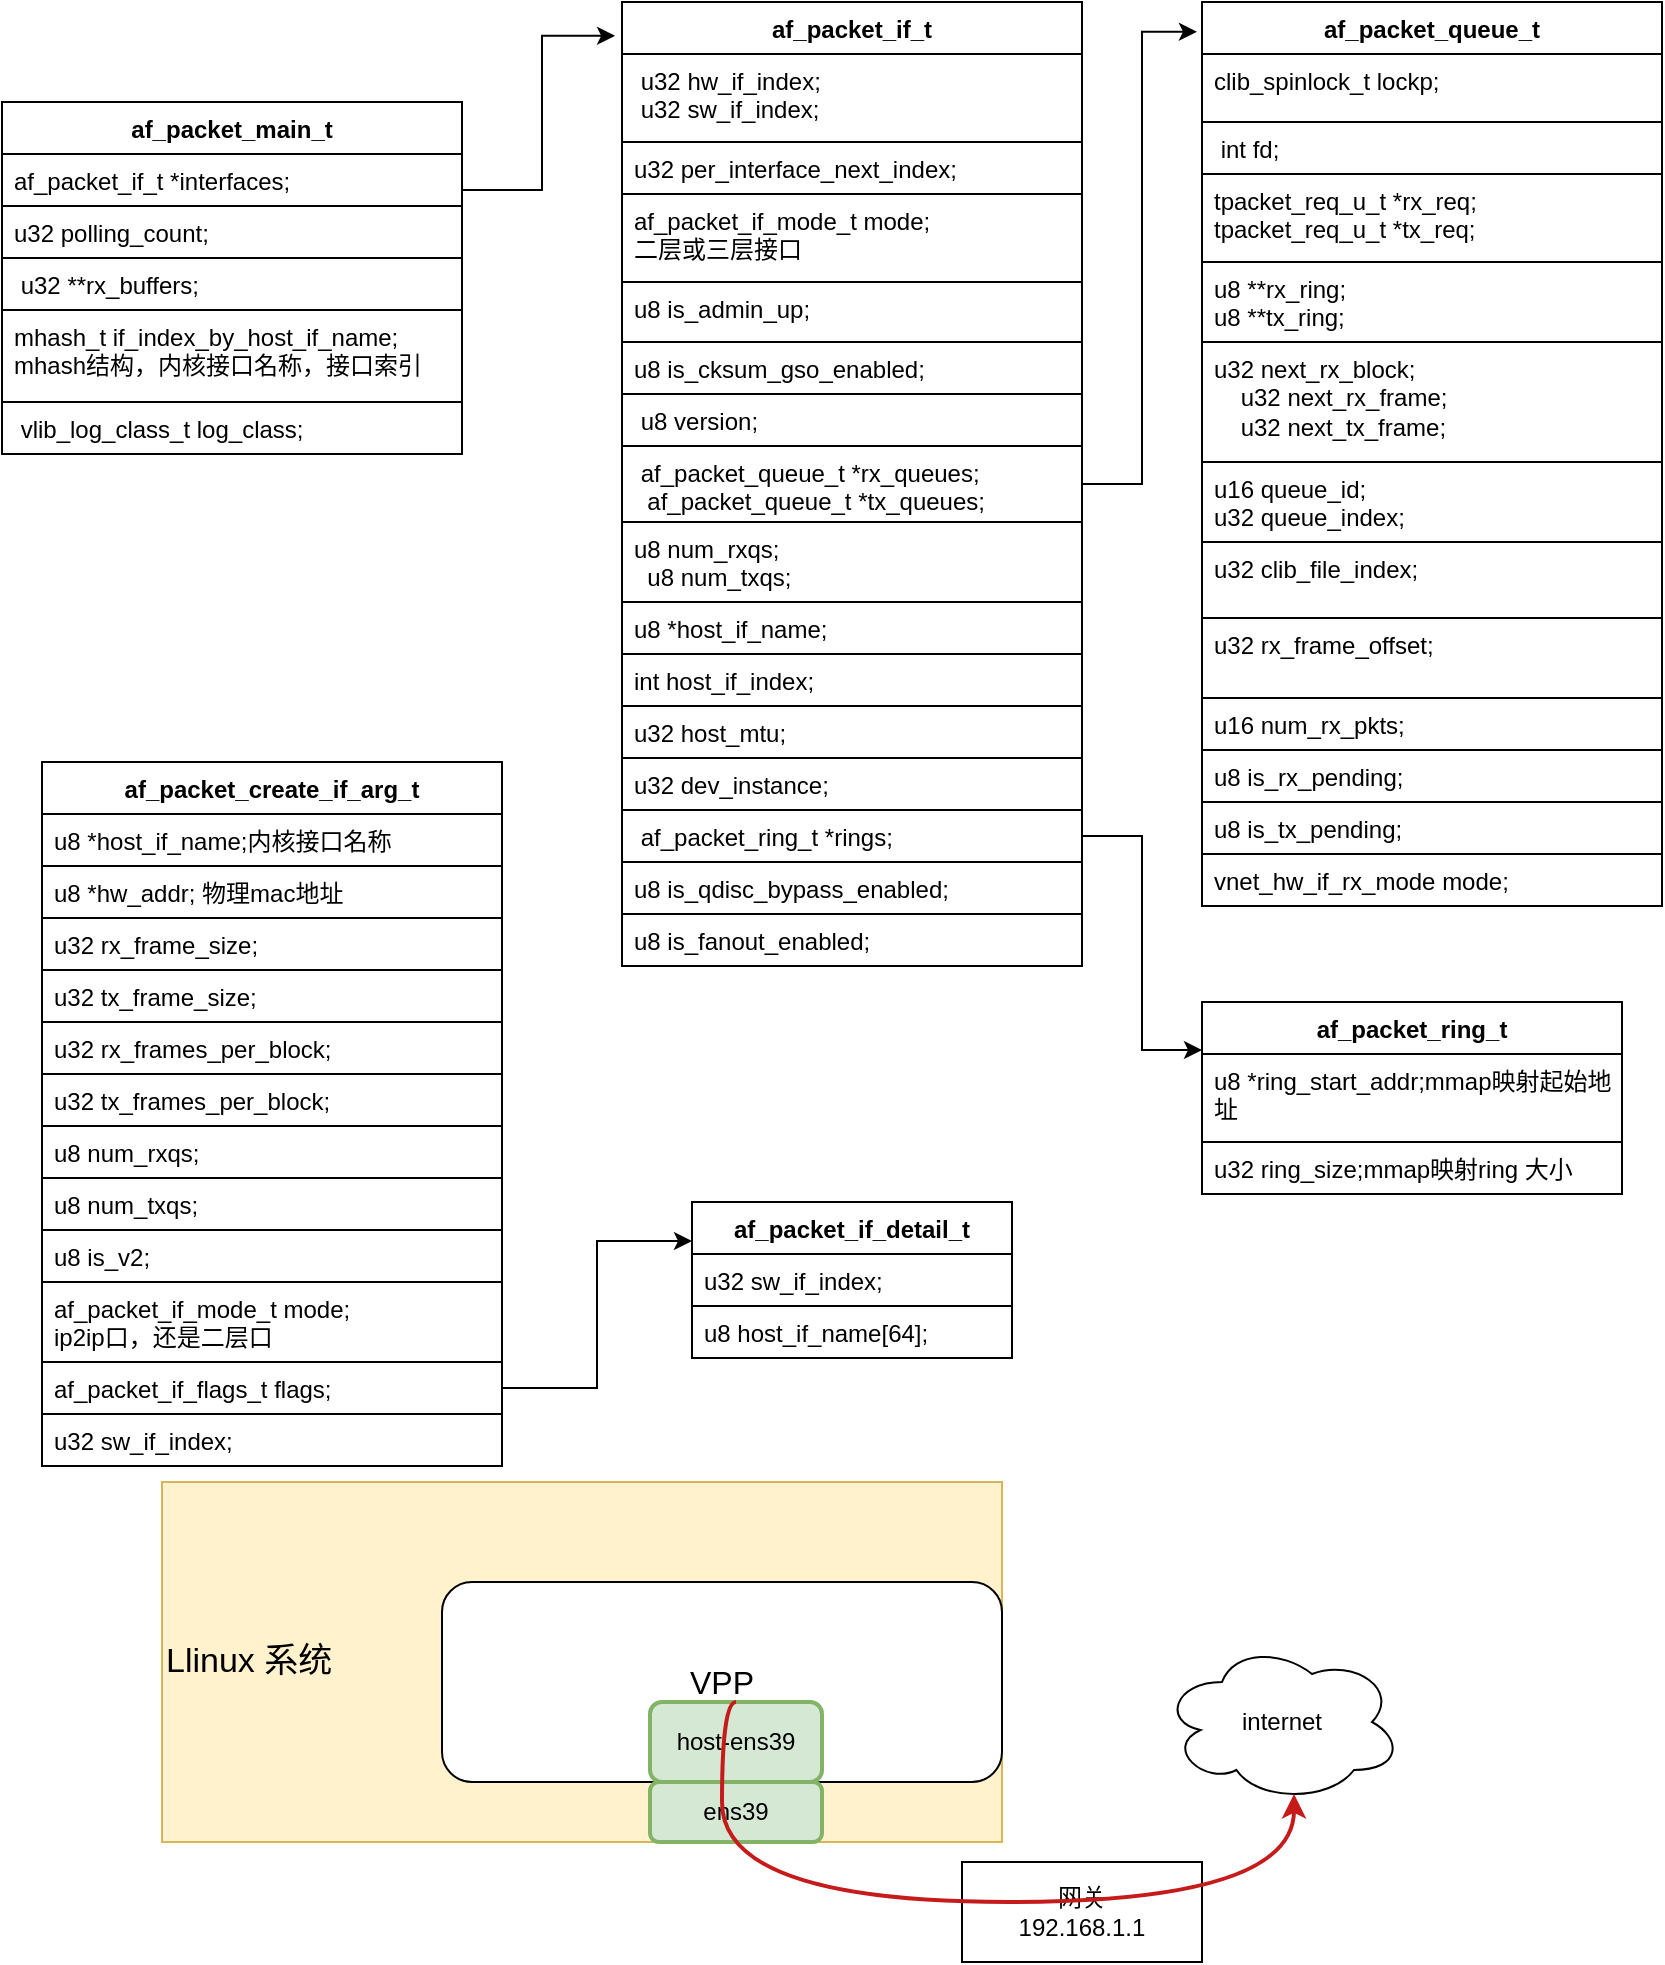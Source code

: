 <mxfile version="21.2.1" type="github">
  <diagram name="第 1 页" id="brIz1YYcEcLa56amQANt">
    <mxGraphModel dx="954" dy="535" grid="1" gridSize="10" guides="1" tooltips="1" connect="1" arrows="1" fold="1" page="1" pageScale="1" pageWidth="827" pageHeight="1169" math="0" shadow="0">
      <root>
        <mxCell id="0" />
        <mxCell id="1" parent="0" />
        <mxCell id="RabYV98IqX3zX3TKSihr-9" value="网关&lt;br&gt;192.168.1.1" style="rounded=0;whiteSpace=wrap;html=1;" parent="1" vertex="1">
          <mxGeometry x="510" y="970" width="120" height="50" as="geometry" />
        </mxCell>
        <mxCell id="RabYV98IqX3zX3TKSihr-1" value="&lt;font style=&quot;font-size: 17px;&quot;&gt;Llinux 系统&lt;/font&gt;" style="rounded=0;whiteSpace=wrap;html=1;align=left;fillColor=#fff2cc;strokeColor=#d6b656;" parent="1" vertex="1">
          <mxGeometry x="110" y="780" width="420" height="180" as="geometry" />
        </mxCell>
        <mxCell id="RabYV98IqX3zX3TKSihr-2" value="&lt;font style=&quot;font-size: 16px;&quot;&gt;VPP&lt;/font&gt;" style="rounded=1;whiteSpace=wrap;html=1;" parent="1" vertex="1">
          <mxGeometry x="250" y="830" width="280" height="100" as="geometry" />
        </mxCell>
        <mxCell id="RabYV98IqX3zX3TKSihr-3" value="host-ens39" style="text;html=1;strokeColor=#82b366;fillColor=#d5e8d4;align=center;verticalAlign=middle;whiteSpace=wrap;rounded=1;strokeWidth=2;" parent="1" vertex="1">
          <mxGeometry x="354" y="890" width="86" height="40" as="geometry" />
        </mxCell>
        <mxCell id="RabYV98IqX3zX3TKSihr-4" value="ens39" style="text;html=1;strokeColor=#82b366;fillColor=#d5e8d4;align=center;verticalAlign=middle;whiteSpace=wrap;rounded=1;strokeWidth=2;" parent="1" vertex="1">
          <mxGeometry x="354" y="930" width="86" height="30" as="geometry" />
        </mxCell>
        <mxCell id="RabYV98IqX3zX3TKSihr-6" value="internet" style="ellipse;shape=cloud;whiteSpace=wrap;html=1;" parent="1" vertex="1">
          <mxGeometry x="610" y="860" width="120" height="80" as="geometry" />
        </mxCell>
        <mxCell id="RabYV98IqX3zX3TKSihr-8" style="edgeStyle=orthogonalEdgeStyle;curved=1;rounded=0;orthogonalLoop=1;jettySize=auto;html=1;exitX=0.5;exitY=0;exitDx=0;exitDy=0;entryX=0.55;entryY=0.95;entryDx=0;entryDy=0;entryPerimeter=0;strokeWidth=2;strokeColor=#c51b1b;" parent="1" source="RabYV98IqX3zX3TKSihr-3" target="RabYV98IqX3zX3TKSihr-6" edge="1">
          <mxGeometry relative="1" as="geometry">
            <Array as="points">
              <mxPoint x="390" y="890" />
              <mxPoint x="390" y="990" />
              <mxPoint x="676" y="990" />
            </Array>
          </mxGeometry>
        </mxCell>
        <mxCell id="qAgL8ZIY5NCTEiFK67UA-17" style="edgeStyle=orthogonalEdgeStyle;rounded=0;orthogonalLoop=1;jettySize=auto;html=1;exitX=1;exitY=0.25;exitDx=0;exitDy=0;entryX=-0.015;entryY=0.035;entryDx=0;entryDy=0;entryPerimeter=0;" edge="1" parent="1" source="bMESk3u732QU4QVnI4Vg-1" target="bMESk3u732QU4QVnI4Vg-8">
          <mxGeometry relative="1" as="geometry" />
        </mxCell>
        <mxCell id="bMESk3u732QU4QVnI4Vg-1" value="af_packet_main_t" style="swimlane;fontStyle=1;align=center;verticalAlign=top;childLayout=stackLayout;horizontal=1;startSize=26;horizontalStack=0;resizeParent=1;resizeParentMax=0;resizeLast=0;collapsible=1;marginBottom=0;whiteSpace=wrap;html=1;" parent="1" vertex="1">
          <mxGeometry x="30" y="90" width="230" height="176" as="geometry" />
        </mxCell>
        <mxCell id="bMESk3u732QU4QVnI4Vg-2" value="af_packet_if_t *interfaces;" style="text;strokeColor=default;fillColor=default;align=left;verticalAlign=top;spacingLeft=4;spacingRight=4;overflow=hidden;rotatable=0;points=[[0,0.5],[1,0.5]];portConstraint=eastwest;whiteSpace=wrap;html=1;" parent="bMESk3u732QU4QVnI4Vg-1" vertex="1">
          <mxGeometry y="26" width="230" height="26" as="geometry" />
        </mxCell>
        <mxCell id="bMESk3u732QU4QVnI4Vg-4" value="u32 polling_count;" style="text;strokeColor=default;fillColor=default;align=left;verticalAlign=top;spacingLeft=4;spacingRight=4;overflow=hidden;rotatable=0;points=[[0,0.5],[1,0.5]];portConstraint=eastwest;whiteSpace=wrap;html=1;" parent="bMESk3u732QU4QVnI4Vg-1" vertex="1">
          <mxGeometry y="52" width="230" height="26" as="geometry" />
        </mxCell>
        <mxCell id="bMESk3u732QU4QVnI4Vg-5" value="&amp;nbsp;u32 **rx_buffers;" style="text;strokeColor=default;fillColor=default;align=left;verticalAlign=top;spacingLeft=4;spacingRight=4;overflow=hidden;rotatable=0;points=[[0,0.5],[1,0.5]];portConstraint=eastwest;whiteSpace=wrap;html=1;" parent="bMESk3u732QU4QVnI4Vg-1" vertex="1">
          <mxGeometry y="78" width="230" height="26" as="geometry" />
        </mxCell>
        <mxCell id="bMESk3u732QU4QVnI4Vg-6" value="mhash_t if_index_by_host_if_name;&lt;br&gt;mhash结构，内核接口名称，接口索引" style="text;strokeColor=default;fillColor=default;align=left;verticalAlign=top;spacingLeft=4;spacingRight=4;overflow=hidden;rotatable=0;points=[[0,0.5],[1,0.5]];portConstraint=eastwest;whiteSpace=wrap;html=1;" parent="bMESk3u732QU4QVnI4Vg-1" vertex="1">
          <mxGeometry y="104" width="230" height="46" as="geometry" />
        </mxCell>
        <mxCell id="bMESk3u732QU4QVnI4Vg-7" value="&amp;nbsp;vlib_log_class_t log_class;" style="text;strokeColor=default;fillColor=default;align=left;verticalAlign=top;spacingLeft=4;spacingRight=4;overflow=hidden;rotatable=0;points=[[0,0.5],[1,0.5]];portConstraint=eastwest;whiteSpace=wrap;html=1;" parent="bMESk3u732QU4QVnI4Vg-1" vertex="1">
          <mxGeometry y="150" width="230" height="26" as="geometry" />
        </mxCell>
        <mxCell id="qAgL8ZIY5NCTEiFK67UA-18" style="edgeStyle=orthogonalEdgeStyle;rounded=0;orthogonalLoop=1;jettySize=auto;html=1;exitX=1;exitY=0.5;exitDx=0;exitDy=0;entryX=-0.011;entryY=0.033;entryDx=0;entryDy=0;entryPerimeter=0;" edge="1" parent="1" source="bMESk3u732QU4QVnI4Vg-8" target="qAgL8ZIY5NCTEiFK67UA-1">
          <mxGeometry relative="1" as="geometry" />
        </mxCell>
        <mxCell id="bMESk3u732QU4QVnI4Vg-8" value="af_packet_if_t" style="swimlane;fontStyle=1;align=center;verticalAlign=top;childLayout=stackLayout;horizontal=1;startSize=26;horizontalStack=0;resizeParent=1;resizeParentMax=0;resizeLast=0;collapsible=1;marginBottom=0;whiteSpace=wrap;html=1;" parent="1" vertex="1">
          <mxGeometry x="340" y="40" width="230" height="482" as="geometry" />
        </mxCell>
        <mxCell id="bMESk3u732QU4QVnI4Vg-9" value="&lt;div&gt;&amp;nbsp;u32 hw_if_index;&lt;/div&gt;&lt;div&gt;&amp;nbsp;u32 sw_if_index;&lt;/div&gt;" style="text;strokeColor=default;fillColor=default;align=left;verticalAlign=top;spacingLeft=4;spacingRight=4;overflow=hidden;rotatable=0;points=[[0,0.5],[1,0.5]];portConstraint=eastwest;whiteSpace=wrap;html=1;" parent="bMESk3u732QU4QVnI4Vg-8" vertex="1">
          <mxGeometry y="26" width="230" height="44" as="geometry" />
        </mxCell>
        <mxCell id="bMESk3u732QU4QVnI4Vg-10" value="u32 per_interface_next_index;" style="text;strokeColor=default;fillColor=default;align=left;verticalAlign=top;spacingLeft=4;spacingRight=4;overflow=hidden;rotatable=0;points=[[0,0.5],[1,0.5]];portConstraint=eastwest;whiteSpace=wrap;html=1;" parent="bMESk3u732QU4QVnI4Vg-8" vertex="1">
          <mxGeometry y="70" width="230" height="26" as="geometry" />
        </mxCell>
        <mxCell id="bMESk3u732QU4QVnI4Vg-11" value="af_packet_if_mode_t mode;&amp;nbsp;&lt;br&gt;二层或三层接口&amp;nbsp;" style="text;strokeColor=default;fillColor=default;align=left;verticalAlign=top;spacingLeft=4;spacingRight=4;overflow=hidden;rotatable=0;points=[[0,0.5],[1,0.5]];portConstraint=eastwest;whiteSpace=wrap;html=1;" parent="bMESk3u732QU4QVnI4Vg-8" vertex="1">
          <mxGeometry y="96" width="230" height="44" as="geometry" />
        </mxCell>
        <mxCell id="bMESk3u732QU4QVnI4Vg-12" value="u8 is_admin_up;" style="text;strokeColor=default;fillColor=default;align=left;verticalAlign=top;spacingLeft=4;spacingRight=4;overflow=hidden;rotatable=0;points=[[0,0.5],[1,0.5]];portConstraint=eastwest;whiteSpace=wrap;html=1;" parent="bMESk3u732QU4QVnI4Vg-8" vertex="1">
          <mxGeometry y="140" width="230" height="30" as="geometry" />
        </mxCell>
        <mxCell id="bMESk3u732QU4QVnI4Vg-13" value="u8 is_cksum_gso_enabled;" style="text;strokeColor=default;fillColor=default;align=left;verticalAlign=top;spacingLeft=4;spacingRight=4;overflow=hidden;rotatable=0;points=[[0,0.5],[1,0.5]];portConstraint=eastwest;whiteSpace=wrap;html=1;" parent="bMESk3u732QU4QVnI4Vg-8" vertex="1">
          <mxGeometry y="170" width="230" height="26" as="geometry" />
        </mxCell>
        <mxCell id="bMESk3u732QU4QVnI4Vg-14" value="&amp;nbsp;u8 version;" style="text;strokeColor=default;fillColor=default;align=left;verticalAlign=top;spacingLeft=4;spacingRight=4;overflow=hidden;rotatable=0;points=[[0,0.5],[1,0.5]];portConstraint=eastwest;whiteSpace=wrap;html=1;" parent="bMESk3u732QU4QVnI4Vg-8" vertex="1">
          <mxGeometry y="196" width="230" height="26" as="geometry" />
        </mxCell>
        <mxCell id="bMESk3u732QU4QVnI4Vg-15" value="&lt;div&gt;&amp;nbsp;af_packet_queue_t *rx_queues;&lt;/div&gt;&lt;div&gt;&amp;nbsp; af_packet_queue_t *tx_queues;&lt;/div&gt;" style="text;strokeColor=default;fillColor=default;align=left;verticalAlign=top;spacingLeft=4;spacingRight=4;overflow=hidden;rotatable=0;points=[[0,0.5],[1,0.5]];portConstraint=eastwest;whiteSpace=wrap;html=1;" parent="bMESk3u732QU4QVnI4Vg-8" vertex="1">
          <mxGeometry y="222" width="230" height="38" as="geometry" />
        </mxCell>
        <mxCell id="bMESk3u732QU4QVnI4Vg-16" value="&lt;div&gt;u8 num_rxqs;&lt;/div&gt;&lt;div&gt;&amp;nbsp; u8 num_txqs;&lt;/div&gt;" style="text;strokeColor=default;fillColor=default;align=left;verticalAlign=top;spacingLeft=4;spacingRight=4;overflow=hidden;rotatable=0;points=[[0,0.5],[1,0.5]];portConstraint=eastwest;whiteSpace=wrap;html=1;" parent="bMESk3u732QU4QVnI4Vg-8" vertex="1">
          <mxGeometry y="260" width="230" height="40" as="geometry" />
        </mxCell>
        <mxCell id="bMESk3u732QU4QVnI4Vg-17" value="u8 *host_if_name;" style="text;strokeColor=default;fillColor=default;align=left;verticalAlign=top;spacingLeft=4;spacingRight=4;overflow=hidden;rotatable=0;points=[[0,0.5],[1,0.5]];portConstraint=eastwest;whiteSpace=wrap;html=1;" parent="bMESk3u732QU4QVnI4Vg-8" vertex="1">
          <mxGeometry y="300" width="230" height="26" as="geometry" />
        </mxCell>
        <mxCell id="bMESk3u732QU4QVnI4Vg-18" value="int host_if_index;" style="text;strokeColor=default;fillColor=default;align=left;verticalAlign=top;spacingLeft=4;spacingRight=4;overflow=hidden;rotatable=0;points=[[0,0.5],[1,0.5]];portConstraint=eastwest;whiteSpace=wrap;html=1;" parent="bMESk3u732QU4QVnI4Vg-8" vertex="1">
          <mxGeometry y="326" width="230" height="26" as="geometry" />
        </mxCell>
        <mxCell id="bMESk3u732QU4QVnI4Vg-19" value="u32 host_mtu;" style="text;strokeColor=default;fillColor=default;align=left;verticalAlign=top;spacingLeft=4;spacingRight=4;overflow=hidden;rotatable=0;points=[[0,0.5],[1,0.5]];portConstraint=eastwest;whiteSpace=wrap;html=1;" parent="bMESk3u732QU4QVnI4Vg-8" vertex="1">
          <mxGeometry y="352" width="230" height="26" as="geometry" />
        </mxCell>
        <mxCell id="bMESk3u732QU4QVnI4Vg-20" value="u32 dev_instance;" style="text;strokeColor=default;fillColor=default;align=left;verticalAlign=top;spacingLeft=4;spacingRight=4;overflow=hidden;rotatable=0;points=[[0,0.5],[1,0.5]];portConstraint=eastwest;whiteSpace=wrap;html=1;" parent="bMESk3u732QU4QVnI4Vg-8" vertex="1">
          <mxGeometry y="378" width="230" height="26" as="geometry" />
        </mxCell>
        <mxCell id="bMESk3u732QU4QVnI4Vg-21" value="&amp;nbsp;af_packet_ring_t *rings;" style="text;strokeColor=default;fillColor=default;align=left;verticalAlign=top;spacingLeft=4;spacingRight=4;overflow=hidden;rotatable=0;points=[[0,0.5],[1,0.5]];portConstraint=eastwest;whiteSpace=wrap;html=1;" parent="bMESk3u732QU4QVnI4Vg-8" vertex="1">
          <mxGeometry y="404" width="230" height="26" as="geometry" />
        </mxCell>
        <mxCell id="bMESk3u732QU4QVnI4Vg-22" value="u8 is_qdisc_bypass_enabled;" style="text;strokeColor=default;fillColor=default;align=left;verticalAlign=top;spacingLeft=4;spacingRight=4;overflow=hidden;rotatable=0;points=[[0,0.5],[1,0.5]];portConstraint=eastwest;whiteSpace=wrap;html=1;" parent="bMESk3u732QU4QVnI4Vg-8" vertex="1">
          <mxGeometry y="430" width="230" height="26" as="geometry" />
        </mxCell>
        <mxCell id="bMESk3u732QU4QVnI4Vg-23" value="u8 is_fanout_enabled;" style="text;strokeColor=default;fillColor=default;align=left;verticalAlign=top;spacingLeft=4;spacingRight=4;overflow=hidden;rotatable=0;points=[[0,0.5],[1,0.5]];portConstraint=eastwest;whiteSpace=wrap;html=1;" parent="bMESk3u732QU4QVnI4Vg-8" vertex="1">
          <mxGeometry y="456" width="230" height="26" as="geometry" />
        </mxCell>
        <mxCell id="qAgL8ZIY5NCTEiFK67UA-1" value="af_packet_queue_t" style="swimlane;fontStyle=1;align=center;verticalAlign=top;childLayout=stackLayout;horizontal=1;startSize=26;horizontalStack=0;resizeParent=1;resizeParentMax=0;resizeLast=0;collapsible=1;marginBottom=0;whiteSpace=wrap;html=1;" vertex="1" parent="1">
          <mxGeometry x="630" y="40" width="230" height="452" as="geometry" />
        </mxCell>
        <mxCell id="qAgL8ZIY5NCTEiFK67UA-2" value="clib_spinlock_t lockp;" style="text;strokeColor=default;fillColor=default;align=left;verticalAlign=top;spacingLeft=4;spacingRight=4;overflow=hidden;rotatable=0;points=[[0,0.5],[1,0.5]];portConstraint=eastwest;whiteSpace=wrap;html=1;" vertex="1" parent="qAgL8ZIY5NCTEiFK67UA-1">
          <mxGeometry y="26" width="230" height="34" as="geometry" />
        </mxCell>
        <mxCell id="qAgL8ZIY5NCTEiFK67UA-3" value="&amp;nbsp;int fd;" style="text;strokeColor=default;fillColor=default;align=left;verticalAlign=top;spacingLeft=4;spacingRight=4;overflow=hidden;rotatable=0;points=[[0,0.5],[1,0.5]];portConstraint=eastwest;whiteSpace=wrap;html=1;" vertex="1" parent="qAgL8ZIY5NCTEiFK67UA-1">
          <mxGeometry y="60" width="230" height="26" as="geometry" />
        </mxCell>
        <mxCell id="qAgL8ZIY5NCTEiFK67UA-4" value="&lt;div&gt;tpacket_req_u_t *rx_req;&lt;/div&gt;&lt;div&gt;tpacket_req_u_t *tx_req;&lt;/div&gt;" style="text;strokeColor=default;fillColor=default;align=left;verticalAlign=top;spacingLeft=4;spacingRight=4;overflow=hidden;rotatable=0;points=[[0,0.5],[1,0.5]];portConstraint=eastwest;whiteSpace=wrap;html=1;" vertex="1" parent="qAgL8ZIY5NCTEiFK67UA-1">
          <mxGeometry y="86" width="230" height="44" as="geometry" />
        </mxCell>
        <mxCell id="qAgL8ZIY5NCTEiFK67UA-5" value="&lt;div&gt;u8 **rx_ring;&lt;/div&gt;&lt;div&gt;u8 **tx_ring;&lt;/div&gt;" style="text;strokeColor=default;fillColor=default;align=left;verticalAlign=top;spacingLeft=4;spacingRight=4;overflow=hidden;rotatable=0;points=[[0,0.5],[1,0.5]];portConstraint=eastwest;whiteSpace=wrap;html=1;" vertex="1" parent="qAgL8ZIY5NCTEiFK67UA-1">
          <mxGeometry y="130" width="230" height="40" as="geometry" />
        </mxCell>
        <mxCell id="qAgL8ZIY5NCTEiFK67UA-6" value="&lt;div&gt;u32 next_rx_block;&lt;/div&gt;&lt;div&gt;&amp;nbsp; &amp;nbsp; u32 next_rx_frame;&lt;/div&gt;&lt;div&gt;&amp;nbsp; &amp;nbsp; u32 next_tx_frame;&lt;/div&gt;" style="text;strokeColor=default;fillColor=default;align=left;verticalAlign=top;spacingLeft=4;spacingRight=4;overflow=hidden;rotatable=0;points=[[0,0.5],[1,0.5]];portConstraint=eastwest;whiteSpace=wrap;html=1;" vertex="1" parent="qAgL8ZIY5NCTEiFK67UA-1">
          <mxGeometry y="170" width="230" height="60" as="geometry" />
        </mxCell>
        <mxCell id="qAgL8ZIY5NCTEiFK67UA-7" value="&lt;div&gt;u16 queue_id;&lt;/div&gt;&lt;div&gt;u32 queue_index;&lt;/div&gt;" style="text;strokeColor=default;fillColor=default;align=left;verticalAlign=top;spacingLeft=4;spacingRight=4;overflow=hidden;rotatable=0;points=[[0,0.5],[1,0.5]];portConstraint=eastwest;whiteSpace=wrap;html=1;" vertex="1" parent="qAgL8ZIY5NCTEiFK67UA-1">
          <mxGeometry y="230" width="230" height="40" as="geometry" />
        </mxCell>
        <mxCell id="qAgL8ZIY5NCTEiFK67UA-8" value="u32 clib_file_index;" style="text;strokeColor=default;fillColor=default;align=left;verticalAlign=top;spacingLeft=4;spacingRight=4;overflow=hidden;rotatable=0;points=[[0,0.5],[1,0.5]];portConstraint=eastwest;whiteSpace=wrap;html=1;" vertex="1" parent="qAgL8ZIY5NCTEiFK67UA-1">
          <mxGeometry y="270" width="230" height="38" as="geometry" />
        </mxCell>
        <mxCell id="qAgL8ZIY5NCTEiFK67UA-9" value="u32 rx_frame_offset;" style="text;strokeColor=default;fillColor=default;align=left;verticalAlign=top;spacingLeft=4;spacingRight=4;overflow=hidden;rotatable=0;points=[[0,0.5],[1,0.5]];portConstraint=eastwest;whiteSpace=wrap;html=1;" vertex="1" parent="qAgL8ZIY5NCTEiFK67UA-1">
          <mxGeometry y="308" width="230" height="40" as="geometry" />
        </mxCell>
        <mxCell id="qAgL8ZIY5NCTEiFK67UA-10" value="u16 num_rx_pkts;" style="text;strokeColor=default;fillColor=default;align=left;verticalAlign=top;spacingLeft=4;spacingRight=4;overflow=hidden;rotatable=0;points=[[0,0.5],[1,0.5]];portConstraint=eastwest;whiteSpace=wrap;html=1;" vertex="1" parent="qAgL8ZIY5NCTEiFK67UA-1">
          <mxGeometry y="348" width="230" height="26" as="geometry" />
        </mxCell>
        <mxCell id="qAgL8ZIY5NCTEiFK67UA-11" value="u8 is_rx_pending;" style="text;strokeColor=default;fillColor=default;align=left;verticalAlign=top;spacingLeft=4;spacingRight=4;overflow=hidden;rotatable=0;points=[[0,0.5],[1,0.5]];portConstraint=eastwest;whiteSpace=wrap;html=1;" vertex="1" parent="qAgL8ZIY5NCTEiFK67UA-1">
          <mxGeometry y="374" width="230" height="26" as="geometry" />
        </mxCell>
        <mxCell id="qAgL8ZIY5NCTEiFK67UA-12" value="u8 is_tx_pending;" style="text;strokeColor=default;fillColor=default;align=left;verticalAlign=top;spacingLeft=4;spacingRight=4;overflow=hidden;rotatable=0;points=[[0,0.5],[1,0.5]];portConstraint=eastwest;whiteSpace=wrap;html=1;" vertex="1" parent="qAgL8ZIY5NCTEiFK67UA-1">
          <mxGeometry y="400" width="230" height="26" as="geometry" />
        </mxCell>
        <mxCell id="qAgL8ZIY5NCTEiFK67UA-13" value="vnet_hw_if_rx_mode mode;" style="text;strokeColor=default;fillColor=default;align=left;verticalAlign=top;spacingLeft=4;spacingRight=4;overflow=hidden;rotatable=0;points=[[0,0.5],[1,0.5]];portConstraint=eastwest;whiteSpace=wrap;html=1;" vertex="1" parent="qAgL8ZIY5NCTEiFK67UA-1">
          <mxGeometry y="426" width="230" height="26" as="geometry" />
        </mxCell>
        <mxCell id="qAgL8ZIY5NCTEiFK67UA-19" value="af_packet_ring_t" style="swimlane;fontStyle=1;align=center;verticalAlign=top;childLayout=stackLayout;horizontal=1;startSize=26;horizontalStack=0;resizeParent=1;resizeParentMax=0;resizeLast=0;collapsible=1;marginBottom=0;whiteSpace=wrap;html=1;" vertex="1" parent="1">
          <mxGeometry x="630" y="540" width="210" height="96" as="geometry" />
        </mxCell>
        <mxCell id="qAgL8ZIY5NCTEiFK67UA-20" value="u8 *ring_start_addr;mmap映射起始地址" style="text;strokeColor=default;fillColor=default;align=left;verticalAlign=top;spacingLeft=4;spacingRight=4;overflow=hidden;rotatable=0;points=[[0,0.5],[1,0.5]];portConstraint=eastwest;whiteSpace=wrap;html=1;" vertex="1" parent="qAgL8ZIY5NCTEiFK67UA-19">
          <mxGeometry y="26" width="210" height="44" as="geometry" />
        </mxCell>
        <mxCell id="qAgL8ZIY5NCTEiFK67UA-22" value="u32 ring_size;mmap映射ring 大小" style="text;strokeColor=default;fillColor=default;align=left;verticalAlign=top;spacingLeft=4;spacingRight=4;overflow=hidden;rotatable=0;points=[[0,0.5],[1,0.5]];portConstraint=eastwest;whiteSpace=wrap;html=1;" vertex="1" parent="qAgL8ZIY5NCTEiFK67UA-19">
          <mxGeometry y="70" width="210" height="26" as="geometry" />
        </mxCell>
        <mxCell id="qAgL8ZIY5NCTEiFK67UA-23" style="edgeStyle=orthogonalEdgeStyle;rounded=0;orthogonalLoop=1;jettySize=auto;html=1;exitX=1;exitY=0.5;exitDx=0;exitDy=0;entryX=0;entryY=0.25;entryDx=0;entryDy=0;" edge="1" parent="1" source="bMESk3u732QU4QVnI4Vg-21" target="qAgL8ZIY5NCTEiFK67UA-19">
          <mxGeometry relative="1" as="geometry" />
        </mxCell>
        <mxCell id="qAgL8ZIY5NCTEiFK67UA-24" value="af_packet_if_detail_t" style="swimlane;fontStyle=1;align=center;verticalAlign=top;childLayout=stackLayout;horizontal=1;startSize=26;horizontalStack=0;resizeParent=1;resizeParentMax=0;resizeLast=0;collapsible=1;marginBottom=0;whiteSpace=wrap;html=1;" vertex="1" parent="1">
          <mxGeometry x="375" y="640" width="160" height="78" as="geometry" />
        </mxCell>
        <mxCell id="qAgL8ZIY5NCTEiFK67UA-25" value="u32 sw_if_index;" style="text;strokeColor=default;fillColor=default;align=left;verticalAlign=top;spacingLeft=4;spacingRight=4;overflow=hidden;rotatable=0;points=[[0,0.5],[1,0.5]];portConstraint=eastwest;whiteSpace=wrap;html=1;" vertex="1" parent="qAgL8ZIY5NCTEiFK67UA-24">
          <mxGeometry y="26" width="160" height="26" as="geometry" />
        </mxCell>
        <mxCell id="qAgL8ZIY5NCTEiFK67UA-26" value="u8 host_if_name[64];" style="text;strokeColor=default;fillColor=default;align=left;verticalAlign=top;spacingLeft=4;spacingRight=4;overflow=hidden;rotatable=0;points=[[0,0.5],[1,0.5]];portConstraint=eastwest;whiteSpace=wrap;html=1;" vertex="1" parent="qAgL8ZIY5NCTEiFK67UA-24">
          <mxGeometry y="52" width="160" height="26" as="geometry" />
        </mxCell>
        <mxCell id="qAgL8ZIY5NCTEiFK67UA-27" value="af_packet_create_if_arg_t" style="swimlane;fontStyle=1;align=center;verticalAlign=top;childLayout=stackLayout;horizontal=1;startSize=26;horizontalStack=0;resizeParent=1;resizeParentMax=0;resizeLast=0;collapsible=1;marginBottom=0;whiteSpace=wrap;html=1;" vertex="1" parent="1">
          <mxGeometry x="50" y="420" width="230" height="352" as="geometry" />
        </mxCell>
        <mxCell id="qAgL8ZIY5NCTEiFK67UA-28" value="u8 *host_if_name;内核接口名称" style="text;strokeColor=default;fillColor=default;align=left;verticalAlign=top;spacingLeft=4;spacingRight=4;overflow=hidden;rotatable=0;points=[[0,0.5],[1,0.5]];portConstraint=eastwest;whiteSpace=wrap;html=1;" vertex="1" parent="qAgL8ZIY5NCTEiFK67UA-27">
          <mxGeometry y="26" width="230" height="26" as="geometry" />
        </mxCell>
        <mxCell id="qAgL8ZIY5NCTEiFK67UA-29" value="u8 *hw_addr; 物理mac地址" style="text;strokeColor=default;fillColor=default;align=left;verticalAlign=top;spacingLeft=4;spacingRight=4;overflow=hidden;rotatable=0;points=[[0,0.5],[1,0.5]];portConstraint=eastwest;whiteSpace=wrap;html=1;" vertex="1" parent="qAgL8ZIY5NCTEiFK67UA-27">
          <mxGeometry y="52" width="230" height="26" as="geometry" />
        </mxCell>
        <mxCell id="qAgL8ZIY5NCTEiFK67UA-30" value="u32 rx_frame_size;" style="text;strokeColor=default;fillColor=default;align=left;verticalAlign=top;spacingLeft=4;spacingRight=4;overflow=hidden;rotatable=0;points=[[0,0.5],[1,0.5]];portConstraint=eastwest;whiteSpace=wrap;html=1;" vertex="1" parent="qAgL8ZIY5NCTEiFK67UA-27">
          <mxGeometry y="78" width="230" height="26" as="geometry" />
        </mxCell>
        <mxCell id="qAgL8ZIY5NCTEiFK67UA-31" value="u32 tx_frame_size;" style="text;strokeColor=default;fillColor=default;align=left;verticalAlign=top;spacingLeft=4;spacingRight=4;overflow=hidden;rotatable=0;points=[[0,0.5],[1,0.5]];portConstraint=eastwest;whiteSpace=wrap;html=1;" vertex="1" parent="qAgL8ZIY5NCTEiFK67UA-27">
          <mxGeometry y="104" width="230" height="26" as="geometry" />
        </mxCell>
        <mxCell id="qAgL8ZIY5NCTEiFK67UA-32" value="u32 rx_frames_per_block;" style="text;strokeColor=default;fillColor=default;align=left;verticalAlign=top;spacingLeft=4;spacingRight=4;overflow=hidden;rotatable=0;points=[[0,0.5],[1,0.5]];portConstraint=eastwest;whiteSpace=wrap;html=1;" vertex="1" parent="qAgL8ZIY5NCTEiFK67UA-27">
          <mxGeometry y="130" width="230" height="26" as="geometry" />
        </mxCell>
        <mxCell id="qAgL8ZIY5NCTEiFK67UA-33" value="u32 tx_frames_per_block;" style="text;strokeColor=default;fillColor=default;align=left;verticalAlign=top;spacingLeft=4;spacingRight=4;overflow=hidden;rotatable=0;points=[[0,0.5],[1,0.5]];portConstraint=eastwest;whiteSpace=wrap;html=1;" vertex="1" parent="qAgL8ZIY5NCTEiFK67UA-27">
          <mxGeometry y="156" width="230" height="26" as="geometry" />
        </mxCell>
        <mxCell id="qAgL8ZIY5NCTEiFK67UA-34" value="u8 num_rxqs;" style="text;strokeColor=default;fillColor=default;align=left;verticalAlign=top;spacingLeft=4;spacingRight=4;overflow=hidden;rotatable=0;points=[[0,0.5],[1,0.5]];portConstraint=eastwest;whiteSpace=wrap;html=1;" vertex="1" parent="qAgL8ZIY5NCTEiFK67UA-27">
          <mxGeometry y="182" width="230" height="26" as="geometry" />
        </mxCell>
        <mxCell id="qAgL8ZIY5NCTEiFK67UA-35" value="u8 num_txqs;" style="text;strokeColor=default;fillColor=default;align=left;verticalAlign=top;spacingLeft=4;spacingRight=4;overflow=hidden;rotatable=0;points=[[0,0.5],[1,0.5]];portConstraint=eastwest;whiteSpace=wrap;html=1;" vertex="1" parent="qAgL8ZIY5NCTEiFK67UA-27">
          <mxGeometry y="208" width="230" height="26" as="geometry" />
        </mxCell>
        <mxCell id="qAgL8ZIY5NCTEiFK67UA-36" value="u8 is_v2;" style="text;strokeColor=default;fillColor=default;align=left;verticalAlign=top;spacingLeft=4;spacingRight=4;overflow=hidden;rotatable=0;points=[[0,0.5],[1,0.5]];portConstraint=eastwest;whiteSpace=wrap;html=1;" vertex="1" parent="qAgL8ZIY5NCTEiFK67UA-27">
          <mxGeometry y="234" width="230" height="26" as="geometry" />
        </mxCell>
        <mxCell id="qAgL8ZIY5NCTEiFK67UA-37" value="af_packet_if_mode_t mode;&lt;br&gt;ip2ip口，还是二层口" style="text;strokeColor=default;fillColor=default;align=left;verticalAlign=top;spacingLeft=4;spacingRight=4;overflow=hidden;rotatable=0;points=[[0,0.5],[1,0.5]];portConstraint=eastwest;whiteSpace=wrap;html=1;" vertex="1" parent="qAgL8ZIY5NCTEiFK67UA-27">
          <mxGeometry y="260" width="230" height="40" as="geometry" />
        </mxCell>
        <mxCell id="qAgL8ZIY5NCTEiFK67UA-38" value="af_packet_if_flags_t flags;" style="text;strokeColor=default;fillColor=default;align=left;verticalAlign=top;spacingLeft=4;spacingRight=4;overflow=hidden;rotatable=0;points=[[0,0.5],[1,0.5]];portConstraint=eastwest;whiteSpace=wrap;html=1;" vertex="1" parent="qAgL8ZIY5NCTEiFK67UA-27">
          <mxGeometry y="300" width="230" height="26" as="geometry" />
        </mxCell>
        <mxCell id="qAgL8ZIY5NCTEiFK67UA-39" value="u32 sw_if_index;" style="text;strokeColor=default;fillColor=default;align=left;verticalAlign=top;spacingLeft=4;spacingRight=4;overflow=hidden;rotatable=0;points=[[0,0.5],[1,0.5]];portConstraint=eastwest;whiteSpace=wrap;html=1;" vertex="1" parent="qAgL8ZIY5NCTEiFK67UA-27">
          <mxGeometry y="326" width="230" height="26" as="geometry" />
        </mxCell>
        <mxCell id="qAgL8ZIY5NCTEiFK67UA-40" style="edgeStyle=orthogonalEdgeStyle;rounded=0;orthogonalLoop=1;jettySize=auto;html=1;exitX=1;exitY=0.5;exitDx=0;exitDy=0;entryX=0;entryY=0.25;entryDx=0;entryDy=0;" edge="1" parent="1" source="qAgL8ZIY5NCTEiFK67UA-38" target="qAgL8ZIY5NCTEiFK67UA-24">
          <mxGeometry relative="1" as="geometry" />
        </mxCell>
      </root>
    </mxGraphModel>
  </diagram>
</mxfile>
